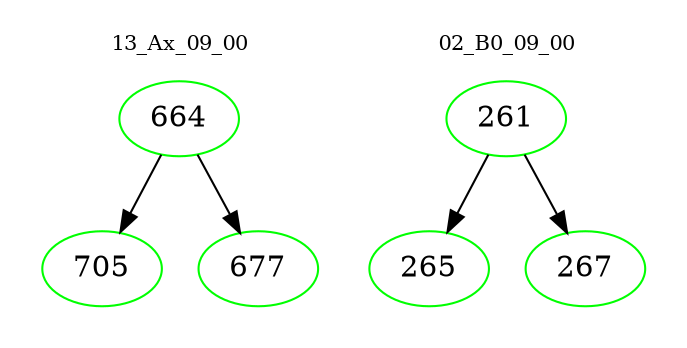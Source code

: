 digraph{
subgraph cluster_0 {
color = white
label = "13_Ax_09_00";
fontsize=10;
T0_664 [label="664", color="green"]
T0_664 -> T0_705 [color="black"]
T0_705 [label="705", color="green"]
T0_664 -> T0_677 [color="black"]
T0_677 [label="677", color="green"]
}
subgraph cluster_1 {
color = white
label = "02_B0_09_00";
fontsize=10;
T1_261 [label="261", color="green"]
T1_261 -> T1_265 [color="black"]
T1_265 [label="265", color="green"]
T1_261 -> T1_267 [color="black"]
T1_267 [label="267", color="green"]
}
}
